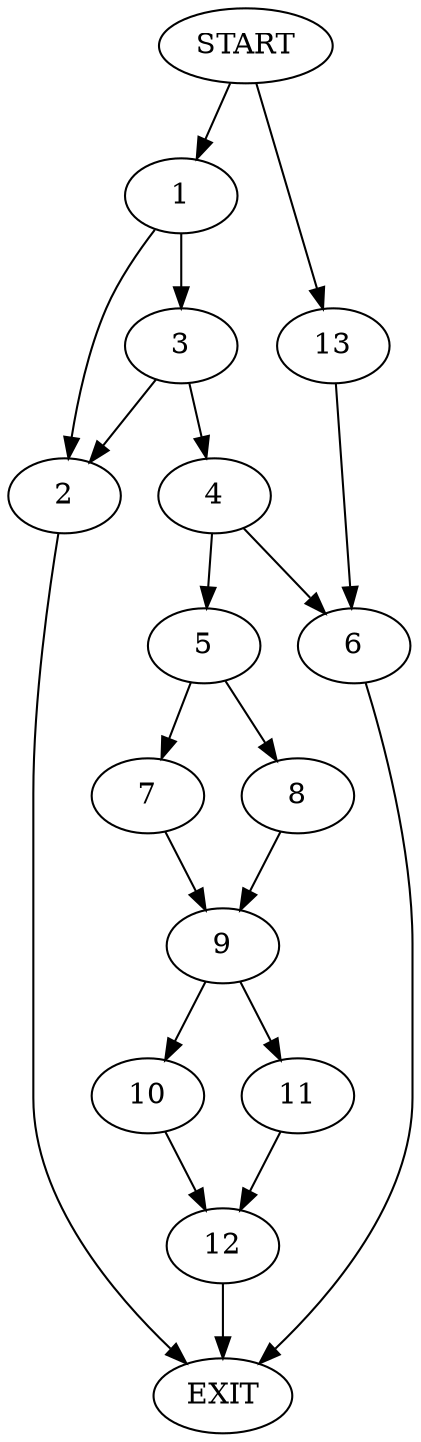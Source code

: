 digraph {
0 [label="START"]
14 [label="EXIT"]
0 -> 1
1 -> 2
1 -> 3
2 -> 14
3 -> 4
3 -> 2
4 -> 5
4 -> 6
6 -> 14
5 -> 7
5 -> 8
7 -> 9
8 -> 9
9 -> 10
9 -> 11
10 -> 12
11 -> 12
12 -> 14
0 -> 13
13 -> 6
}
